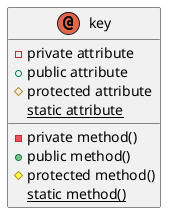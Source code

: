 @startuml Key

annotation key
{
    - private attribute
    + public attribute
    # protected attribute
    {static} static attribute

    - private method()
    + public method()
    # protected method()
    {static} static method()
}

@enduml